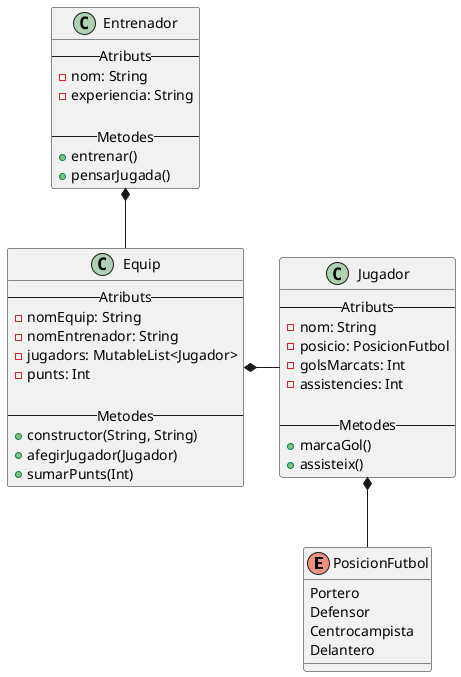 @startuml
'https://plantuml.com/class-diagram

enum PosicionFutbol {
    Portero
    Defensor
    Centrocampista
    Delantero
}

class Jugador {
    --Atributs--
    - nom: String
    - posicio: PosicionFutbol
    - golsMarcats: Int
    - assistencies: Int

    --Metodes--
    + marcaGol()
    + assisteix()
}

class Equip {
    --Atributs--
        - nomEquip: String
        - nomEntrenador: String
        - jugadors: MutableList<Jugador>
        - punts: Int

    --Metodes--
        + constructor(String, String)
        + afegirJugador(Jugador)
        + sumarPunts(Int)
}

class Entrenador {
    --Atributs--
        - nom: String
        - experiencia: String

    --Metodes--
        + entrenar()
        + pensarJugada()
}

Jugador *-down- PosicionFutbol
Equip *-right-- Jugador
Entrenador *-- Equip

@enduml